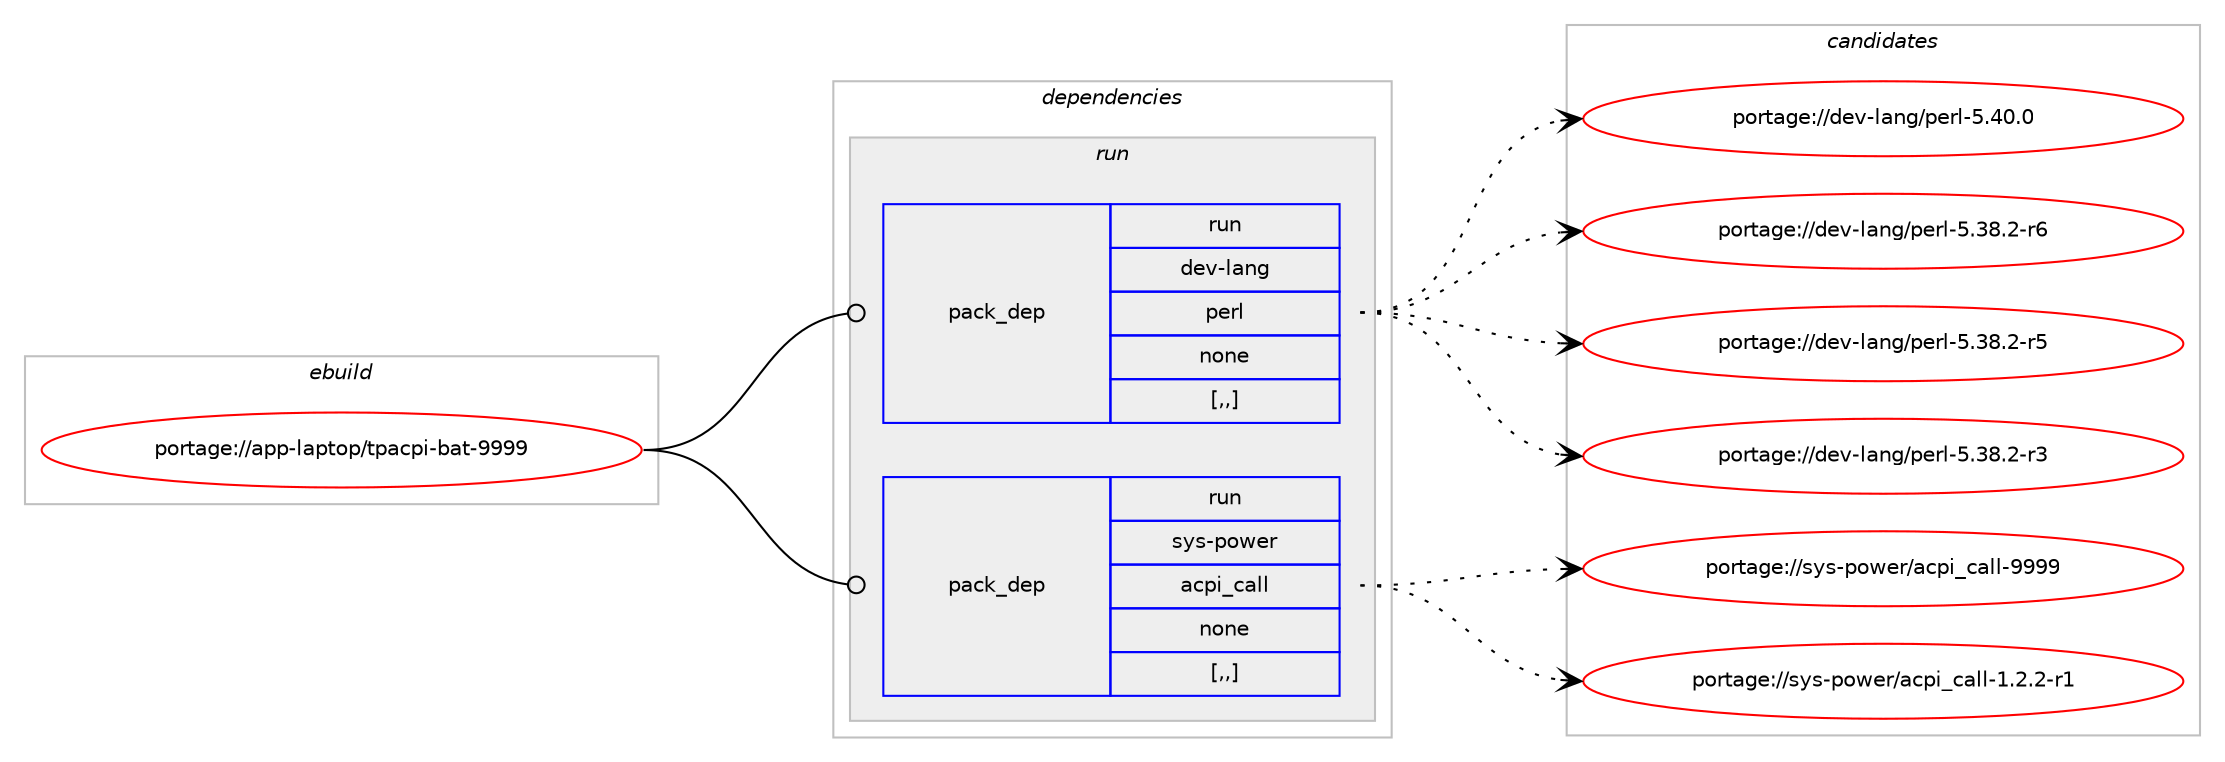 digraph prolog {

# *************
# Graph options
# *************

newrank=true;
concentrate=true;
compound=true;
graph [rankdir=LR,fontname=Helvetica,fontsize=10,ranksep=1.5];#, ranksep=2.5, nodesep=0.2];
edge  [arrowhead=vee];
node  [fontname=Helvetica,fontsize=10];

# **********
# The ebuild
# **********

subgraph cluster_leftcol {
color=gray;
label=<<i>ebuild</i>>;
id [label="portage://app-laptop/tpacpi-bat-9999", color=red, width=4, href="../app-laptop/tpacpi-bat-9999.svg"];
}

# ****************
# The dependencies
# ****************

subgraph cluster_midcol {
color=gray;
label=<<i>dependencies</i>>;
subgraph cluster_compile {
fillcolor="#eeeeee";
style=filled;
label=<<i>compile</i>>;
}
subgraph cluster_compileandrun {
fillcolor="#eeeeee";
style=filled;
label=<<i>compile and run</i>>;
}
subgraph cluster_run {
fillcolor="#eeeeee";
style=filled;
label=<<i>run</i>>;
subgraph pack27333 {
dependency39085 [label=<<TABLE BORDER="0" CELLBORDER="1" CELLSPACING="0" CELLPADDING="4" WIDTH="220"><TR><TD ROWSPAN="6" CELLPADDING="30">pack_dep</TD></TR><TR><TD WIDTH="110">run</TD></TR><TR><TD>dev-lang</TD></TR><TR><TD>perl</TD></TR><TR><TD>none</TD></TR><TR><TD>[,,]</TD></TR></TABLE>>, shape=none, color=blue];
}
id:e -> dependency39085:w [weight=20,style="solid",arrowhead="odot"];
subgraph pack27334 {
dependency39086 [label=<<TABLE BORDER="0" CELLBORDER="1" CELLSPACING="0" CELLPADDING="4" WIDTH="220"><TR><TD ROWSPAN="6" CELLPADDING="30">pack_dep</TD></TR><TR><TD WIDTH="110">run</TD></TR><TR><TD>sys-power</TD></TR><TR><TD>acpi_call</TD></TR><TR><TD>none</TD></TR><TR><TD>[,,]</TD></TR></TABLE>>, shape=none, color=blue];
}
id:e -> dependency39086:w [weight=20,style="solid",arrowhead="odot"];
}
}

# **************
# The candidates
# **************

subgraph cluster_choices {
rank=same;
color=gray;
label=<<i>candidates</i>>;

subgraph choice27333 {
color=black;
nodesep=1;
choice10010111845108971101034711210111410845534652484648 [label="portage://dev-lang/perl-5.40.0", color=red, width=4,href="../dev-lang/perl-5.40.0.svg"];
choice100101118451089711010347112101114108455346515646504511454 [label="portage://dev-lang/perl-5.38.2-r6", color=red, width=4,href="../dev-lang/perl-5.38.2-r6.svg"];
choice100101118451089711010347112101114108455346515646504511453 [label="portage://dev-lang/perl-5.38.2-r5", color=red, width=4,href="../dev-lang/perl-5.38.2-r5.svg"];
choice100101118451089711010347112101114108455346515646504511451 [label="portage://dev-lang/perl-5.38.2-r3", color=red, width=4,href="../dev-lang/perl-5.38.2-r3.svg"];
dependency39085:e -> choice10010111845108971101034711210111410845534652484648:w [style=dotted,weight="100"];
dependency39085:e -> choice100101118451089711010347112101114108455346515646504511454:w [style=dotted,weight="100"];
dependency39085:e -> choice100101118451089711010347112101114108455346515646504511453:w [style=dotted,weight="100"];
dependency39085:e -> choice100101118451089711010347112101114108455346515646504511451:w [style=dotted,weight="100"];
}
subgraph choice27334 {
color=black;
nodesep=1;
choice115121115451121111191011144797991121059599971081084557575757 [label="portage://sys-power/acpi_call-9999", color=red, width=4,href="../sys-power/acpi_call-9999.svg"];
choice115121115451121111191011144797991121059599971081084549465046504511449 [label="portage://sys-power/acpi_call-1.2.2-r1", color=red, width=4,href="../sys-power/acpi_call-1.2.2-r1.svg"];
dependency39086:e -> choice115121115451121111191011144797991121059599971081084557575757:w [style=dotted,weight="100"];
dependency39086:e -> choice115121115451121111191011144797991121059599971081084549465046504511449:w [style=dotted,weight="100"];
}
}

}
